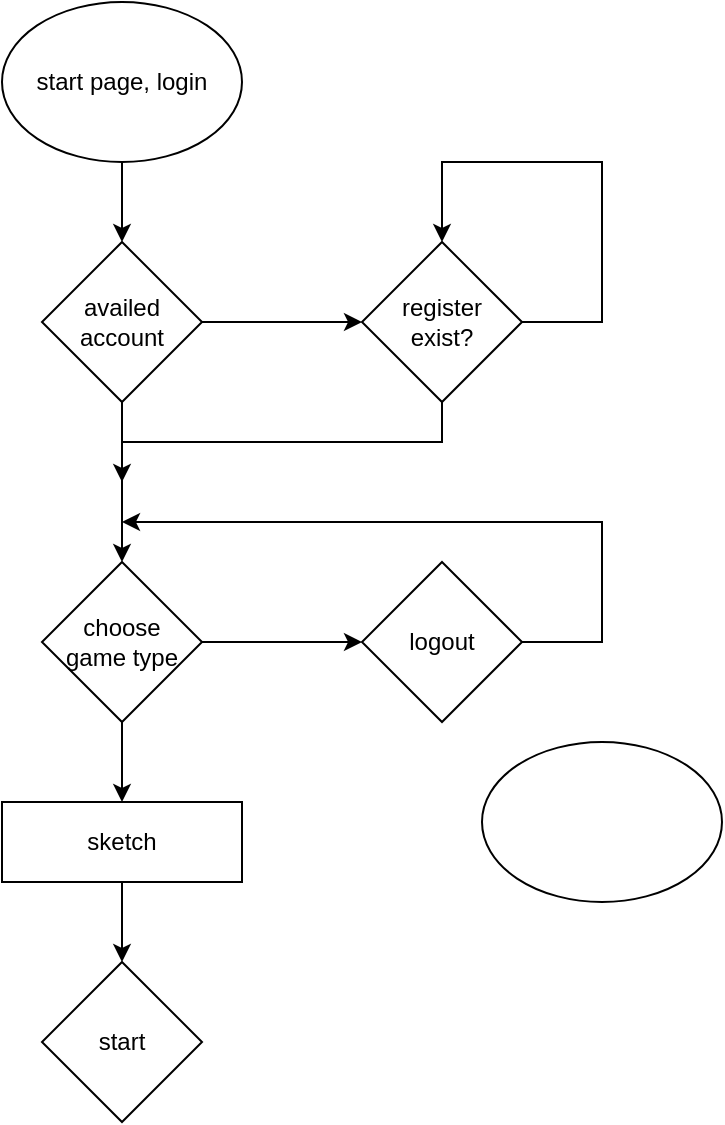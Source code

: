 <mxfile version="22.1.7" type="github">
  <diagram id="C5RBs43oDa-KdzZeNtuy" name="Page-1">
    <mxGraphModel dx="724" dy="368" grid="1" gridSize="10" guides="1" tooltips="1" connect="1" arrows="1" fold="1" page="1" pageScale="1" pageWidth="827" pageHeight="1169" math="0" shadow="0">
      <root>
        <mxCell id="WIyWlLk6GJQsqaUBKTNV-0" />
        <mxCell id="WIyWlLk6GJQsqaUBKTNV-1" parent="WIyWlLk6GJQsqaUBKTNV-0" />
        <mxCell id="dfUEUGqJiXlQG_ewLPjP-10" value="" style="edgeStyle=orthogonalEdgeStyle;rounded=0;orthogonalLoop=1;jettySize=auto;html=1;" edge="1" parent="WIyWlLk6GJQsqaUBKTNV-1" source="dfUEUGqJiXlQG_ewLPjP-0" target="dfUEUGqJiXlQG_ewLPjP-4">
          <mxGeometry relative="1" as="geometry" />
        </mxCell>
        <mxCell id="dfUEUGqJiXlQG_ewLPjP-0" value="start page, login" style="ellipse;whiteSpace=wrap;html=1;" vertex="1" parent="WIyWlLk6GJQsqaUBKTNV-1">
          <mxGeometry x="140" width="120" height="80" as="geometry" />
        </mxCell>
        <mxCell id="dfUEUGqJiXlQG_ewLPjP-7" value="" style="edgeStyle=orthogonalEdgeStyle;rounded=0;orthogonalLoop=1;jettySize=auto;html=1;" edge="1" parent="WIyWlLk6GJQsqaUBKTNV-1" source="dfUEUGqJiXlQG_ewLPjP-4" target="dfUEUGqJiXlQG_ewLPjP-6">
          <mxGeometry relative="1" as="geometry" />
        </mxCell>
        <mxCell id="dfUEUGqJiXlQG_ewLPjP-12" value="" style="edgeStyle=orthogonalEdgeStyle;rounded=0;orthogonalLoop=1;jettySize=auto;html=1;" edge="1" parent="WIyWlLk6GJQsqaUBKTNV-1" source="dfUEUGqJiXlQG_ewLPjP-4" target="dfUEUGqJiXlQG_ewLPjP-11">
          <mxGeometry relative="1" as="geometry" />
        </mxCell>
        <mxCell id="dfUEUGqJiXlQG_ewLPjP-4" value="availed account" style="rhombus;whiteSpace=wrap;html=1;" vertex="1" parent="WIyWlLk6GJQsqaUBKTNV-1">
          <mxGeometry x="160" y="120" width="80" height="80" as="geometry" />
        </mxCell>
        <mxCell id="dfUEUGqJiXlQG_ewLPjP-26" value="" style="edgeStyle=orthogonalEdgeStyle;rounded=0;orthogonalLoop=1;jettySize=auto;html=1;" edge="1" parent="WIyWlLk6GJQsqaUBKTNV-1" source="dfUEUGqJiXlQG_ewLPjP-6" target="dfUEUGqJiXlQG_ewLPjP-25">
          <mxGeometry relative="1" as="geometry" />
        </mxCell>
        <mxCell id="dfUEUGqJiXlQG_ewLPjP-30" value="" style="edgeStyle=orthogonalEdgeStyle;rounded=0;orthogonalLoop=1;jettySize=auto;html=1;" edge="1" parent="WIyWlLk6GJQsqaUBKTNV-1" source="dfUEUGqJiXlQG_ewLPjP-6" target="dfUEUGqJiXlQG_ewLPjP-29">
          <mxGeometry relative="1" as="geometry" />
        </mxCell>
        <mxCell id="dfUEUGqJiXlQG_ewLPjP-6" value="choose &lt;br&gt;game type" style="rhombus;whiteSpace=wrap;html=1;" vertex="1" parent="WIyWlLk6GJQsqaUBKTNV-1">
          <mxGeometry x="160" y="280" width="80" height="80" as="geometry" />
        </mxCell>
        <mxCell id="dfUEUGqJiXlQG_ewLPjP-19" style="edgeStyle=orthogonalEdgeStyle;rounded=0;orthogonalLoop=1;jettySize=auto;html=1;" edge="1" parent="WIyWlLk6GJQsqaUBKTNV-1" source="dfUEUGqJiXlQG_ewLPjP-11">
          <mxGeometry relative="1" as="geometry">
            <mxPoint x="200" y="240" as="targetPoint" />
            <Array as="points">
              <mxPoint x="360" y="220" />
              <mxPoint x="200" y="220" />
            </Array>
          </mxGeometry>
        </mxCell>
        <mxCell id="dfUEUGqJiXlQG_ewLPjP-24" style="edgeStyle=orthogonalEdgeStyle;rounded=0;orthogonalLoop=1;jettySize=auto;html=1;entryX=0;entryY=0.5;entryDx=0;entryDy=0;" edge="1" parent="WIyWlLk6GJQsqaUBKTNV-1" source="dfUEUGqJiXlQG_ewLPjP-11" target="dfUEUGqJiXlQG_ewLPjP-11">
          <mxGeometry relative="1" as="geometry">
            <mxPoint x="360" y="80" as="targetPoint" />
            <Array as="points">
              <mxPoint x="440" y="160" />
              <mxPoint x="440" y="80" />
              <mxPoint x="360" y="80" />
            </Array>
          </mxGeometry>
        </mxCell>
        <mxCell id="dfUEUGqJiXlQG_ewLPjP-11" value="register&lt;br&gt;exist?" style="rhombus;whiteSpace=wrap;html=1;direction=south;" vertex="1" parent="WIyWlLk6GJQsqaUBKTNV-1">
          <mxGeometry x="320" y="120" width="80" height="80" as="geometry" />
        </mxCell>
        <mxCell id="dfUEUGqJiXlQG_ewLPjP-27" style="edgeStyle=orthogonalEdgeStyle;rounded=0;orthogonalLoop=1;jettySize=auto;html=1;" edge="1" parent="WIyWlLk6GJQsqaUBKTNV-1" source="dfUEUGqJiXlQG_ewLPjP-25">
          <mxGeometry relative="1" as="geometry">
            <mxPoint x="200" y="260" as="targetPoint" />
            <Array as="points">
              <mxPoint x="440" y="320" />
              <mxPoint x="440" y="260" />
            </Array>
          </mxGeometry>
        </mxCell>
        <mxCell id="dfUEUGqJiXlQG_ewLPjP-25" value="logout" style="rhombus;whiteSpace=wrap;html=1;" vertex="1" parent="WIyWlLk6GJQsqaUBKTNV-1">
          <mxGeometry x="320" y="280" width="80" height="80" as="geometry" />
        </mxCell>
        <mxCell id="dfUEUGqJiXlQG_ewLPjP-32" value="" style="edgeStyle=orthogonalEdgeStyle;rounded=0;orthogonalLoop=1;jettySize=auto;html=1;" edge="1" parent="WIyWlLk6GJQsqaUBKTNV-1" source="dfUEUGqJiXlQG_ewLPjP-29" target="dfUEUGqJiXlQG_ewLPjP-31">
          <mxGeometry relative="1" as="geometry" />
        </mxCell>
        <mxCell id="dfUEUGqJiXlQG_ewLPjP-29" value="sketch" style="whiteSpace=wrap;html=1;" vertex="1" parent="WIyWlLk6GJQsqaUBKTNV-1">
          <mxGeometry x="140" y="400" width="120" height="40" as="geometry" />
        </mxCell>
        <mxCell id="dfUEUGqJiXlQG_ewLPjP-31" value="start" style="rhombus;whiteSpace=wrap;html=1;" vertex="1" parent="WIyWlLk6GJQsqaUBKTNV-1">
          <mxGeometry x="160" y="480" width="80" height="80" as="geometry" />
        </mxCell>
        <mxCell id="dfUEUGqJiXlQG_ewLPjP-33" value="" style="ellipse;whiteSpace=wrap;html=1;" vertex="1" parent="WIyWlLk6GJQsqaUBKTNV-1">
          <mxGeometry x="380" y="370" width="120" height="80" as="geometry" />
        </mxCell>
      </root>
    </mxGraphModel>
  </diagram>
</mxfile>
